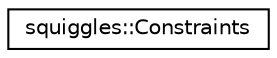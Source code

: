 digraph "Graphical Class Hierarchy"
{
 // LATEX_PDF_SIZE
  edge [fontname="Helvetica",fontsize="10",labelfontname="Helvetica",labelfontsize="10"];
  node [fontname="Helvetica",fontsize="10",shape=record];
  rankdir="LR";
  Node0 [label="squiggles::Constraints",height=0.2,width=0.4,color="black", fillcolor="white", style="filled",URL="$structsquiggles_1_1Constraints.html",tooltip=" "];
}
